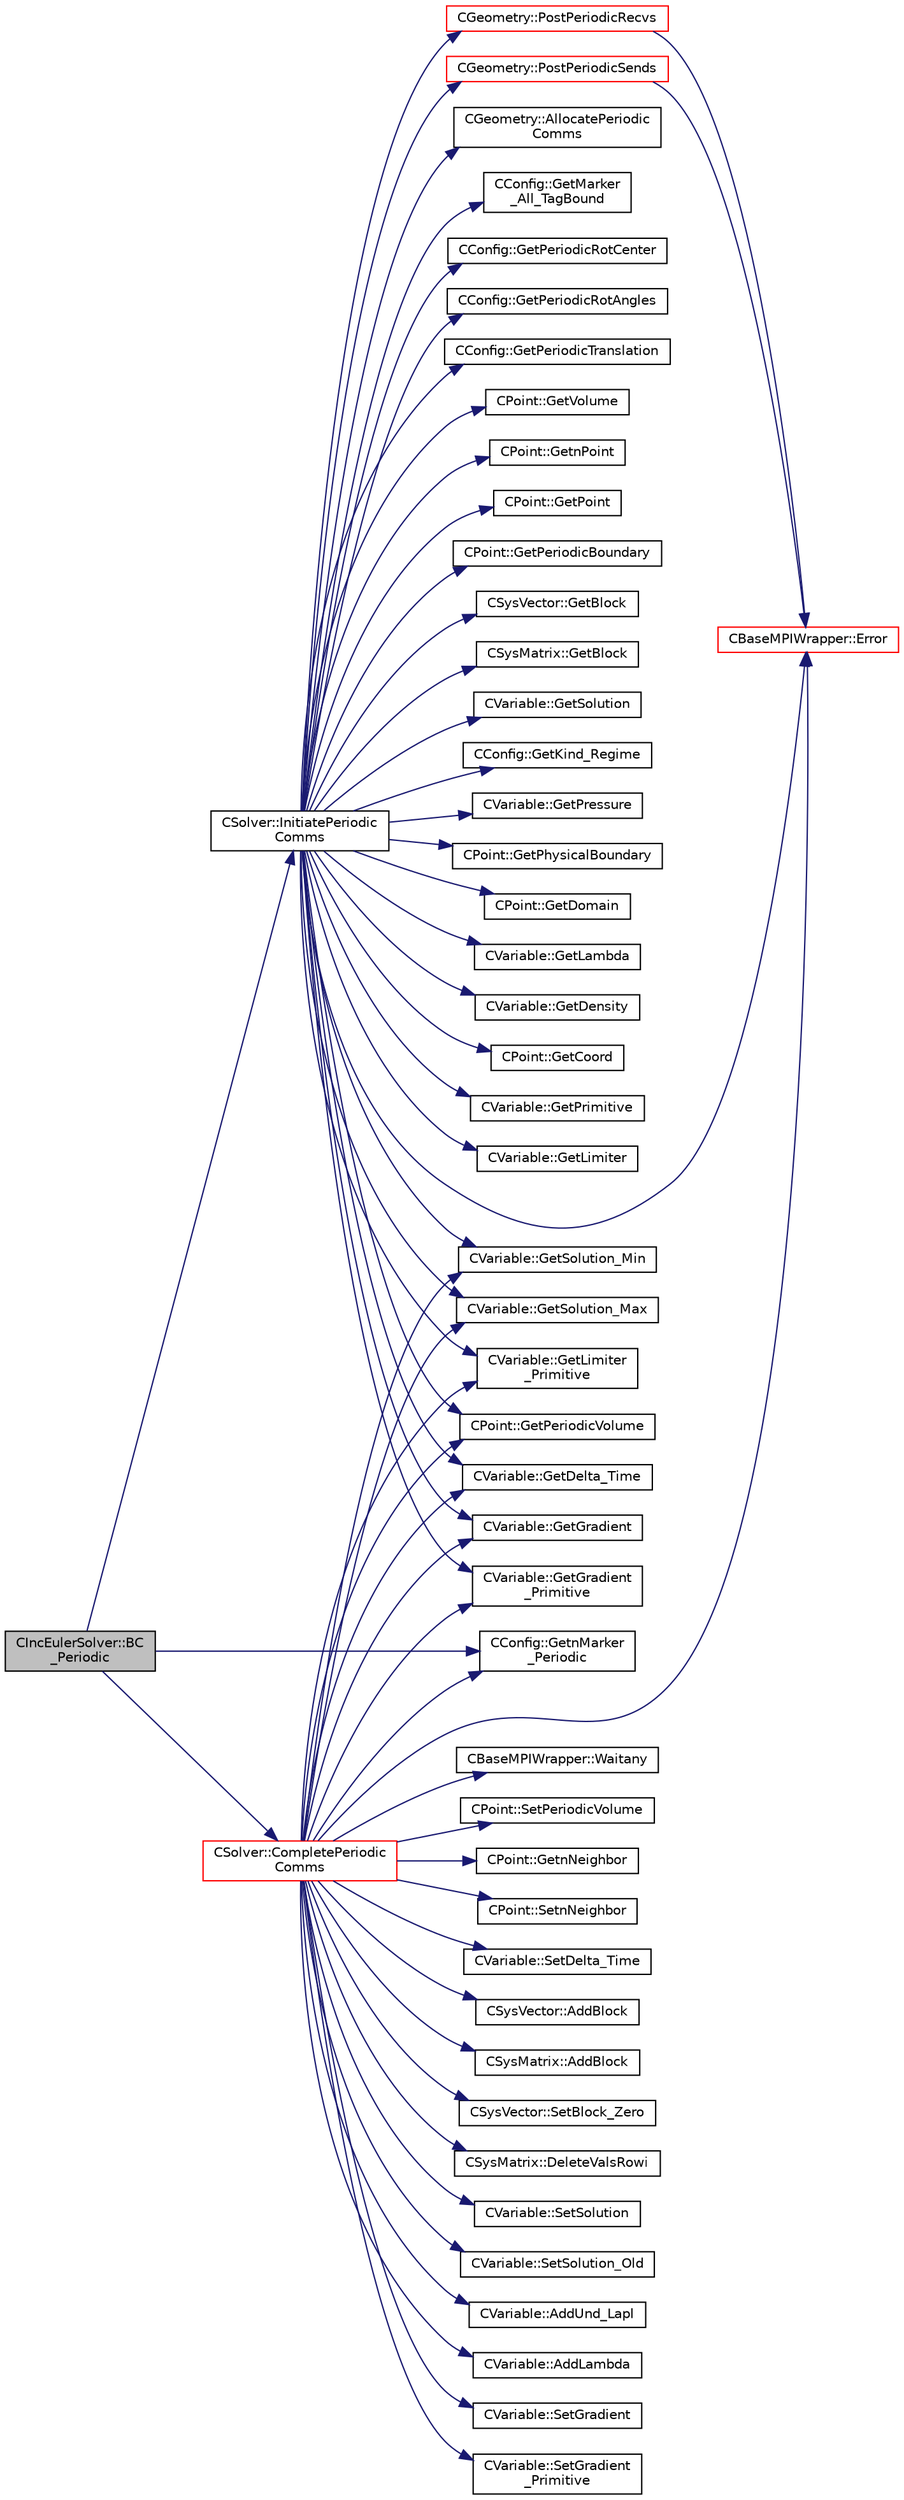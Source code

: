 digraph "CIncEulerSolver::BC_Periodic"
{
  edge [fontname="Helvetica",fontsize="10",labelfontname="Helvetica",labelfontsize="10"];
  node [fontname="Helvetica",fontsize="10",shape=record];
  rankdir="LR";
  Node498 [label="CIncEulerSolver::BC\l_Periodic",height=0.2,width=0.4,color="black", fillcolor="grey75", style="filled", fontcolor="black"];
  Node498 -> Node499 [color="midnightblue",fontsize="10",style="solid",fontname="Helvetica"];
  Node499 [label="CConfig::GetnMarker\l_Periodic",height=0.2,width=0.4,color="black", fillcolor="white", style="filled",URL="$class_c_config.html#acb987cc89f9d201ece1b664c2a2a594d",tooltip="Get the total number of periodic markers. "];
  Node498 -> Node500 [color="midnightblue",fontsize="10",style="solid",fontname="Helvetica"];
  Node500 [label="CSolver::InitiatePeriodic\lComms",height=0.2,width=0.4,color="black", fillcolor="white", style="filled",URL="$class_c_solver.html#aab8e1cac165d11ef85d9dd5588b3ea03",tooltip="Routine to load a solver quantity into the data structures for MPI periodic communication and to laun..."];
  Node500 -> Node501 [color="midnightblue",fontsize="10",style="solid",fontname="Helvetica"];
  Node501 [label="CBaseMPIWrapper::Error",height=0.2,width=0.4,color="red", fillcolor="white", style="filled",URL="$class_c_base_m_p_i_wrapper.html#a04457c47629bda56704e6a8804833eeb"];
  Node500 -> Node503 [color="midnightblue",fontsize="10",style="solid",fontname="Helvetica"];
  Node503 [label="CGeometry::AllocatePeriodic\lComms",height=0.2,width=0.4,color="black", fillcolor="white", style="filled",URL="$class_c_geometry.html#a3c81679606eb3deaf3bd0c4294a80eae",tooltip="Routine to allocate buffers for periodic communications. Also called to dynamically reallocate if not..."];
  Node500 -> Node504 [color="midnightblue",fontsize="10",style="solid",fontname="Helvetica"];
  Node504 [label="CGeometry::PostPeriodicRecvs",height=0.2,width=0.4,color="red", fillcolor="white", style="filled",URL="$class_c_geometry.html#af70a67a8eee173285714b2eb5b819f46",tooltip="Routine to launch non-blocking recvs only for all periodic communication with neighboring partitions..."];
  Node504 -> Node501 [color="midnightblue",fontsize="10",style="solid",fontname="Helvetica"];
  Node500 -> Node506 [color="midnightblue",fontsize="10",style="solid",fontname="Helvetica"];
  Node506 [label="CConfig::GetMarker\l_All_TagBound",height=0.2,width=0.4,color="black", fillcolor="white", style="filled",URL="$class_c_config.html#a967e969a3beb24bb6e57d7036af003be",tooltip="Get the index of the surface defined in the geometry file. "];
  Node500 -> Node507 [color="midnightblue",fontsize="10",style="solid",fontname="Helvetica"];
  Node507 [label="CConfig::GetPeriodicRotCenter",height=0.2,width=0.4,color="black", fillcolor="white", style="filled",URL="$class_c_config.html#a69c3c48e964a0d99ed7c0e73c679167a",tooltip="Center of rotation for a rotational periodic boundary. "];
  Node500 -> Node508 [color="midnightblue",fontsize="10",style="solid",fontname="Helvetica"];
  Node508 [label="CConfig::GetPeriodicRotAngles",height=0.2,width=0.4,color="black", fillcolor="white", style="filled",URL="$class_c_config.html#a8b427e418c23b7e25da647fb21024098",tooltip="Angles of rotation for a rotational periodic boundary. "];
  Node500 -> Node509 [color="midnightblue",fontsize="10",style="solid",fontname="Helvetica"];
  Node509 [label="CConfig::GetPeriodicTranslation",height=0.2,width=0.4,color="black", fillcolor="white", style="filled",URL="$class_c_config.html#a5e243bf56db6d47df20d342167350f32",tooltip="Translation vector for a rotational periodic boundary. "];
  Node500 -> Node510 [color="midnightblue",fontsize="10",style="solid",fontname="Helvetica"];
  Node510 [label="CPoint::GetVolume",height=0.2,width=0.4,color="black", fillcolor="white", style="filled",URL="$class_c_point.html#a3c526a15e767c7de9cf163800aa581e5",tooltip="Get area or volume of the control volume. "];
  Node500 -> Node511 [color="midnightblue",fontsize="10",style="solid",fontname="Helvetica"];
  Node511 [label="CPoint::GetPeriodicVolume",height=0.2,width=0.4,color="black", fillcolor="white", style="filled",URL="$class_c_point.html#a2d3f78f1d6fc4783b1d8a0bd10100b38",tooltip="Get the missing component of area or volume for a control volume on a periodic marker. "];
  Node500 -> Node512 [color="midnightblue",fontsize="10",style="solid",fontname="Helvetica"];
  Node512 [label="CPoint::GetnPoint",height=0.2,width=0.4,color="black", fillcolor="white", style="filled",URL="$class_c_point.html#adbb78f3c01711ed0349897f845e3f2d8",tooltip="Get the number of points that compose the control volume. "];
  Node500 -> Node513 [color="midnightblue",fontsize="10",style="solid",fontname="Helvetica"];
  Node513 [label="CPoint::GetPoint",height=0.2,width=0.4,color="black", fillcolor="white", style="filled",URL="$class_c_point.html#aab08fdab4e59c01d822afca5335a86af",tooltip="Get all the points that compose the control volume. "];
  Node500 -> Node514 [color="midnightblue",fontsize="10",style="solid",fontname="Helvetica"];
  Node514 [label="CPoint::GetPeriodicBoundary",height=0.2,width=0.4,color="black", fillcolor="white", style="filled",URL="$class_c_point.html#ac242cdddc7cef6211b26e7c3098895d2",tooltip="Provides information about if a point belongs to a periodic boundary (without MPI). "];
  Node500 -> Node515 [color="midnightblue",fontsize="10",style="solid",fontname="Helvetica"];
  Node515 [label="CSysVector::GetBlock",height=0.2,width=0.4,color="black", fillcolor="white", style="filled",URL="$class_c_sys_vector.html#a0f53b910eb47537bbedcade1fa4b7e5e",tooltip="Get the value of the residual. "];
  Node500 -> Node516 [color="midnightblue",fontsize="10",style="solid",fontname="Helvetica"];
  Node516 [label="CVariable::GetDelta_Time",height=0.2,width=0.4,color="black", fillcolor="white", style="filled",URL="$class_c_variable.html#aef3ea2cd0a87d55835bb2bd332678489",tooltip="Get the value of the time step. "];
  Node500 -> Node517 [color="midnightblue",fontsize="10",style="solid",fontname="Helvetica"];
  Node517 [label="CSysMatrix::GetBlock",height=0.2,width=0.4,color="black", fillcolor="white", style="filled",URL="$class_c_sys_matrix.html#a9ec390e1dd36f2e71ecbac8f73805d57",tooltip="Get a pointer to the start of block \"ij\". "];
  Node500 -> Node518 [color="midnightblue",fontsize="10",style="solid",fontname="Helvetica"];
  Node518 [label="CVariable::GetSolution",height=0.2,width=0.4,color="black", fillcolor="white", style="filled",URL="$class_c_variable.html#a261483e39c23c1de7cb9aea7e917c121",tooltip="Get the solution. "];
  Node500 -> Node519 [color="midnightblue",fontsize="10",style="solid",fontname="Helvetica"];
  Node519 [label="CConfig::GetKind_Regime",height=0.2,width=0.4,color="black", fillcolor="white", style="filled",URL="$class_c_config.html#a66ca7e620390a81cd49cd0a00716128e",tooltip="Governing equations of the flow (it can be different from the run time equation). ..."];
  Node500 -> Node520 [color="midnightblue",fontsize="10",style="solid",fontname="Helvetica"];
  Node520 [label="CVariable::GetPressure",height=0.2,width=0.4,color="black", fillcolor="white", style="filled",URL="$class_c_variable.html#ad08820234eeedeb13105e603af2c67ad",tooltip="A virtual member. "];
  Node500 -> Node521 [color="midnightblue",fontsize="10",style="solid",fontname="Helvetica"];
  Node521 [label="CPoint::GetPhysicalBoundary",height=0.2,width=0.4,color="black", fillcolor="white", style="filled",URL="$class_c_point.html#a4eb5465beab412d0783a22515db2174d",tooltip="Provides information about if a point belong to the physical boundaries (without MPI). "];
  Node500 -> Node522 [color="midnightblue",fontsize="10",style="solid",fontname="Helvetica"];
  Node522 [label="CPoint::GetDomain",height=0.2,width=0.4,color="black", fillcolor="white", style="filled",URL="$class_c_point.html#a1d7e22a60d4cfef356af1cba2bab3e55",tooltip="For parallel computation, its indicates if a point must be computed or not. "];
  Node500 -> Node523 [color="midnightblue",fontsize="10",style="solid",fontname="Helvetica"];
  Node523 [label="CVariable::GetLambda",height=0.2,width=0.4,color="black", fillcolor="white", style="filled",URL="$class_c_variable.html#af0b6afbd2666eab791d902f50fc3e869",tooltip="Get the value of the spectral radius. "];
  Node500 -> Node524 [color="midnightblue",fontsize="10",style="solid",fontname="Helvetica"];
  Node524 [label="CVariable::GetDensity",height=0.2,width=0.4,color="black", fillcolor="white", style="filled",URL="$class_c_variable.html#a4892ca545884011b7903a8e35c43b43f",tooltip="A virtual member. "];
  Node500 -> Node525 [color="midnightblue",fontsize="10",style="solid",fontname="Helvetica"];
  Node525 [label="CVariable::GetGradient",height=0.2,width=0.4,color="black", fillcolor="white", style="filled",URL="$class_c_variable.html#a7b58da4a928d622e7c2d4b4db047769d",tooltip="Get the value of the solution gradient. "];
  Node500 -> Node526 [color="midnightblue",fontsize="10",style="solid",fontname="Helvetica"];
  Node526 [label="CVariable::GetGradient\l_Primitive",height=0.2,width=0.4,color="black", fillcolor="white", style="filled",URL="$class_c_variable.html#a8b7f4e020a837b1fe639e8d875f964d5",tooltip="A virtual member. "];
  Node500 -> Node527 [color="midnightblue",fontsize="10",style="solid",fontname="Helvetica"];
  Node527 [label="CPoint::GetCoord",height=0.2,width=0.4,color="black", fillcolor="white", style="filled",URL="$class_c_point.html#a95fe081d22e96e190cb3edcbf0d6525f",tooltip="Get the coordinates dor the control volume. "];
  Node500 -> Node528 [color="midnightblue",fontsize="10",style="solid",fontname="Helvetica"];
  Node528 [label="CVariable::GetPrimitive",height=0.2,width=0.4,color="black", fillcolor="white", style="filled",URL="$class_c_variable.html#abe38982ec51efc8391ef27fc434f37ad",tooltip="A virtual member. "];
  Node500 -> Node529 [color="midnightblue",fontsize="10",style="solid",fontname="Helvetica"];
  Node529 [label="CVariable::GetSolution_Min",height=0.2,width=0.4,color="black", fillcolor="white", style="filled",URL="$class_c_variable.html#adecad935b4b50fe524794f3bbfa7f98a",tooltip="Set the value of the preconditioner Beta. "];
  Node500 -> Node530 [color="midnightblue",fontsize="10",style="solid",fontname="Helvetica"];
  Node530 [label="CVariable::GetSolution_Max",height=0.2,width=0.4,color="black", fillcolor="white", style="filled",URL="$class_c_variable.html#a235abab71725225217916a7c7720fc04",tooltip="Get the value of the min solution. "];
  Node500 -> Node531 [color="midnightblue",fontsize="10",style="solid",fontname="Helvetica"];
  Node531 [label="CVariable::GetLimiter\l_Primitive",height=0.2,width=0.4,color="black", fillcolor="white", style="filled",URL="$class_c_variable.html#a16ceb9b6d42113b37bb6f19652b22ed4",tooltip="A virtual member. "];
  Node500 -> Node532 [color="midnightblue",fontsize="10",style="solid",fontname="Helvetica"];
  Node532 [label="CVariable::GetLimiter",height=0.2,width=0.4,color="black", fillcolor="white", style="filled",URL="$class_c_variable.html#a9575966f5c250fca5f6c6ff4f2dd7558",tooltip="Get the value of the slope limiter. "];
  Node500 -> Node533 [color="midnightblue",fontsize="10",style="solid",fontname="Helvetica"];
  Node533 [label="CGeometry::PostPeriodicSends",height=0.2,width=0.4,color="red", fillcolor="white", style="filled",URL="$class_c_geometry.html#a574f33254a473f4c43c461e624cd2637",tooltip="Routine to launch a single non-blocking send once the buffer is loaded for a periodic commucation..."];
  Node533 -> Node501 [color="midnightblue",fontsize="10",style="solid",fontname="Helvetica"];
  Node498 -> Node535 [color="midnightblue",fontsize="10",style="solid",fontname="Helvetica"];
  Node535 [label="CSolver::CompletePeriodic\lComms",height=0.2,width=0.4,color="red", fillcolor="white", style="filled",URL="$class_c_solver.html#a7e77df2076057995213de49d4ca2e7c7",tooltip="Routine to complete the set of non-blocking periodic communications launched by InitiatePeriodicComms..."];
  Node535 -> Node499 [color="midnightblue",fontsize="10",style="solid",fontname="Helvetica"];
  Node535 -> Node536 [color="midnightblue",fontsize="10",style="solid",fontname="Helvetica"];
  Node536 [label="CBaseMPIWrapper::Waitany",height=0.2,width=0.4,color="black", fillcolor="white", style="filled",URL="$class_c_base_m_p_i_wrapper.html#ade364e6661c9eec2070a2448dbb5750b"];
  Node535 -> Node511 [color="midnightblue",fontsize="10",style="solid",fontname="Helvetica"];
  Node535 -> Node537 [color="midnightblue",fontsize="10",style="solid",fontname="Helvetica"];
  Node537 [label="CPoint::SetPeriodicVolume",height=0.2,width=0.4,color="black", fillcolor="white", style="filled",URL="$class_c_point.html#abdd945f9213d7c0aa4580aa7892ebd2f",tooltip="Set the missing component of area or volume for a control volume on a periodic marker. "];
  Node535 -> Node538 [color="midnightblue",fontsize="10",style="solid",fontname="Helvetica"];
  Node538 [label="CPoint::GetnNeighbor",height=0.2,width=0.4,color="black", fillcolor="white", style="filled",URL="$class_c_point.html#a73ffb61e70753ea46e80edba22cf39a4",tooltip="Get the number of neighbor of a point. "];
  Node535 -> Node539 [color="midnightblue",fontsize="10",style="solid",fontname="Helvetica"];
  Node539 [label="CPoint::SetnNeighbor",height=0.2,width=0.4,color="black", fillcolor="white", style="filled",URL="$class_c_point.html#aaa49feadcdff72ba237896d3ba586a34",tooltip="Set the number of neighbor (artificial dissipation). "];
  Node535 -> Node516 [color="midnightblue",fontsize="10",style="solid",fontname="Helvetica"];
  Node535 -> Node540 [color="midnightblue",fontsize="10",style="solid",fontname="Helvetica"];
  Node540 [label="CVariable::SetDelta_Time",height=0.2,width=0.4,color="black", fillcolor="white", style="filled",URL="$class_c_variable.html#a75d51484f25650269294a7925c0f5a3e",tooltip="Set the value of the time step. "];
  Node535 -> Node541 [color="midnightblue",fontsize="10",style="solid",fontname="Helvetica"];
  Node541 [label="CSysVector::AddBlock",height=0.2,width=0.4,color="black", fillcolor="white", style="filled",URL="$class_c_sys_vector.html#acd4c36df2ea0b7ad473944cff9bf5d72",tooltip="Add val_residual to the residual. "];
  Node535 -> Node542 [color="midnightblue",fontsize="10",style="solid",fontname="Helvetica"];
  Node542 [label="CSysMatrix::AddBlock",height=0.2,width=0.4,color="black", fillcolor="white", style="filled",URL="$class_c_sys_matrix.html#a85def3109e5aa5307268ca830a8f6522",tooltip="Adds the specified block to the sparse matrix. "];
  Node535 -> Node543 [color="midnightblue",fontsize="10",style="solid",fontname="Helvetica"];
  Node543 [label="CSysVector::SetBlock_Zero",height=0.2,width=0.4,color="black", fillcolor="white", style="filled",URL="$class_c_sys_vector.html#a9dedcec16bd6d95575de5b99e7a07e78",tooltip="Set the residual to zero. "];
  Node535 -> Node544 [color="midnightblue",fontsize="10",style="solid",fontname="Helvetica"];
  Node544 [label="CSysMatrix::DeleteValsRowi",height=0.2,width=0.4,color="black", fillcolor="white", style="filled",URL="$class_c_sys_matrix.html#a9473b0224c9b9a2749571db0bbd22a70",tooltip="Deletes the values of the row i of the sparse matrix. "];
  Node535 -> Node545 [color="midnightblue",fontsize="10",style="solid",fontname="Helvetica"];
  Node545 [label="CVariable::SetSolution",height=0.2,width=0.4,color="black", fillcolor="white", style="filled",URL="$class_c_variable.html#a22fbbd7bc6491672843000644a05c6a5",tooltip="Set the value of the solution, all variables. "];
  Node535 -> Node546 [color="midnightblue",fontsize="10",style="solid",fontname="Helvetica"];
  Node546 [label="CVariable::SetSolution_Old",height=0.2,width=0.4,color="black", fillcolor="white", style="filled",URL="$class_c_variable.html#a6ee4d8d450971204cc054a33d6473732",tooltip="Set the value of the old solution. "];
  Node535 -> Node547 [color="midnightblue",fontsize="10",style="solid",fontname="Helvetica"];
  Node547 [label="CVariable::AddUnd_Lapl",height=0.2,width=0.4,color="black", fillcolor="white", style="filled",URL="$class_c_variable.html#acaff2b205cec5e022381dbc11411e535",tooltip="Add the value of the undivided laplacian of the solution. "];
  Node535 -> Node548 [color="midnightblue",fontsize="10",style="solid",fontname="Helvetica"];
  Node548 [label="CVariable::AddLambda",height=0.2,width=0.4,color="black", fillcolor="white", style="filled",URL="$class_c_variable.html#a90383034bdbbf6b9230ecb27b043374f",tooltip="Add the value of the spectral radius. "];
  Node535 -> Node549 [color="midnightblue",fontsize="10",style="solid",fontname="Helvetica"];
  Node549 [label="CVariable::SetGradient",height=0.2,width=0.4,color="black", fillcolor="white", style="filled",URL="$class_c_variable.html#ac8c7b0cf3048fa7610597fe9660bc325",tooltip="Set the gradient of the solution. "];
  Node535 -> Node525 [color="midnightblue",fontsize="10",style="solid",fontname="Helvetica"];
  Node535 -> Node550 [color="midnightblue",fontsize="10",style="solid",fontname="Helvetica"];
  Node550 [label="CVariable::SetGradient\l_Primitive",height=0.2,width=0.4,color="black", fillcolor="white", style="filled",URL="$class_c_variable.html#af9d9b7322a36b5c571fa7dbf7af962d4",tooltip="A virtual member. "];
  Node535 -> Node526 [color="midnightblue",fontsize="10",style="solid",fontname="Helvetica"];
  Node535 -> Node529 [color="midnightblue",fontsize="10",style="solid",fontname="Helvetica"];
  Node535 -> Node530 [color="midnightblue",fontsize="10",style="solid",fontname="Helvetica"];
  Node535 -> Node531 [color="midnightblue",fontsize="10",style="solid",fontname="Helvetica"];
  Node535 -> Node501 [color="midnightblue",fontsize="10",style="solid",fontname="Helvetica"];
}
